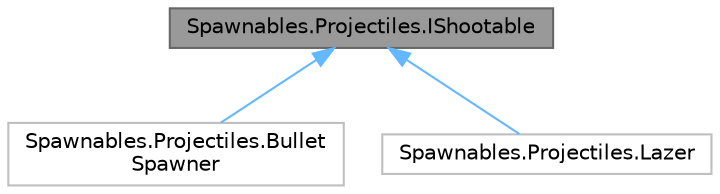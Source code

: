 digraph "Spawnables.Projectiles.IShootable"
{
 // LATEX_PDF_SIZE
  bgcolor="transparent";
  edge [fontname=Helvetica,fontsize=10,labelfontname=Helvetica,labelfontsize=10];
  node [fontname=Helvetica,fontsize=10,shape=box,height=0.2,width=0.4];
  Node1 [id="Node000001",label="Spawnables.Projectiles.IShootable",height=0.2,width=0.4,color="gray40", fillcolor="grey60", style="filled", fontcolor="black",tooltip=" "];
  Node1 -> Node2 [id="edge5_Node000001_Node000002",dir="back",color="steelblue1",style="solid",tooltip=" "];
  Node2 [id="Node000002",label="Spawnables.Projectiles.Bullet\lSpawner",height=0.2,width=0.4,color="grey75", fillcolor="white", style="filled",URL="$class_spawnables_1_1_projectiles_1_1_bullet_spawner.html",tooltip=" "];
  Node1 -> Node3 [id="edge6_Node000001_Node000003",dir="back",color="steelblue1",style="solid",tooltip=" "];
  Node3 [id="Node000003",label="Spawnables.Projectiles.Lazer",height=0.2,width=0.4,color="grey75", fillcolor="white", style="filled",URL="$class_spawnables_1_1_projectiles_1_1_lazer.html",tooltip=" "];
}
